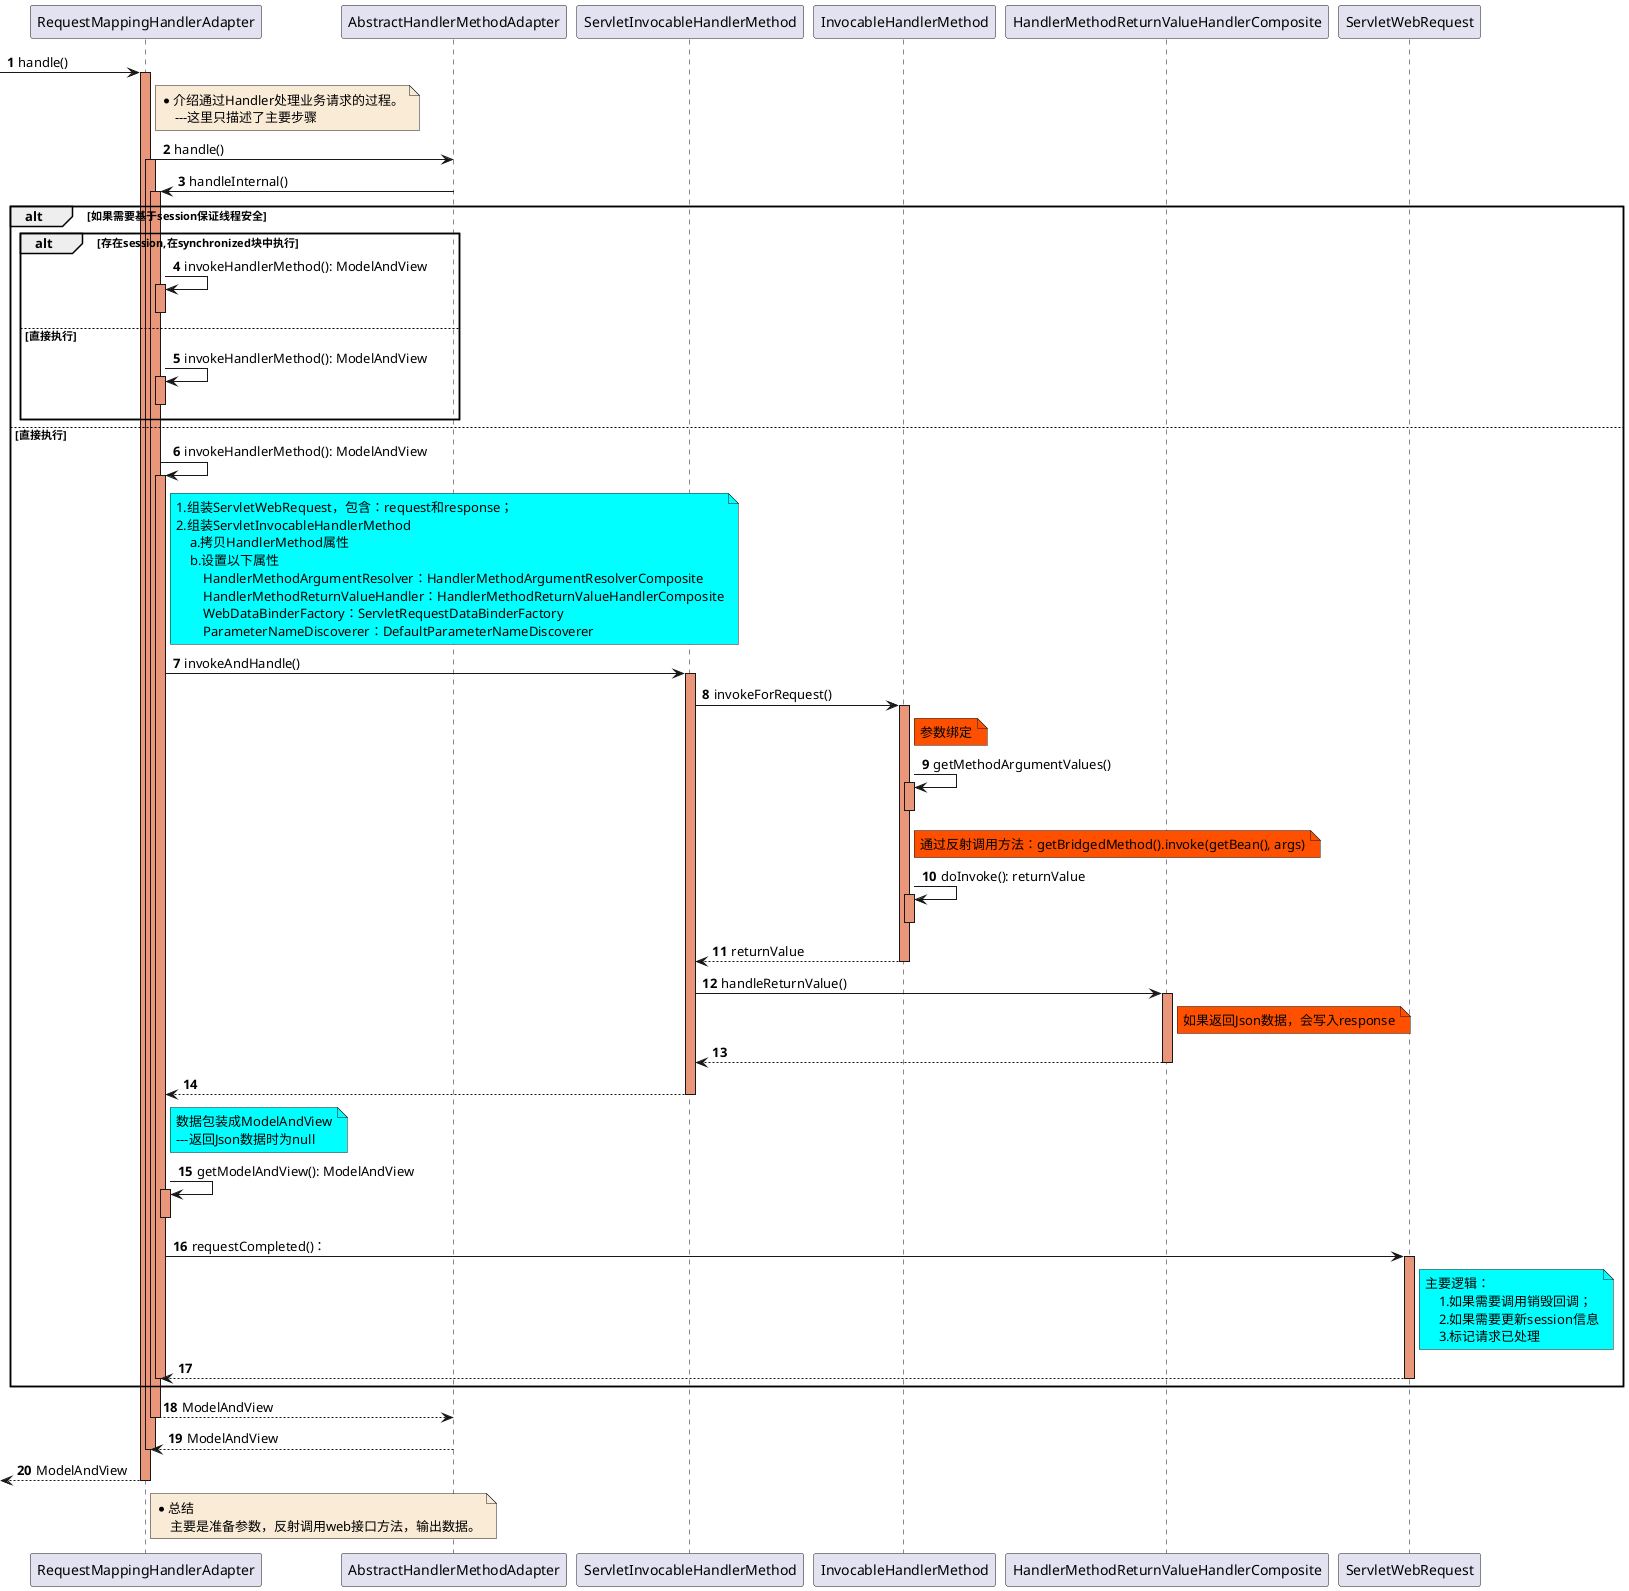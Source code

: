 @startuml
autonumber

-> RequestMappingHandlerAdapter: handle()
activate RequestMappingHandlerAdapter #DarkSalmon

    note right of RequestMappingHandlerAdapter #FAEBD7
        *介绍通过Handler处理业务请求的过程。
            ---这里只描述了主要步骤
    end note

    RequestMappingHandlerAdapter -> AbstractHandlerMethodAdapter : handle()
    activate RequestMappingHandlerAdapter #DarkSalmon

        AbstractHandlerMethodAdapter -> RequestMappingHandlerAdapter : handleInternal()
        activate RequestMappingHandlerAdapter #DarkSalmon

            alt 如果需要基于session保证线程安全
                alt 存在session,在synchronized块中执行

                    RequestMappingHandlerAdapter -> RequestMappingHandlerAdapter : invokeHandlerMethod(): ModelAndView
                    activate RequestMappingHandlerAdapter #DarkSalmon
                    deactivate RequestMappingHandlerAdapter

                else 直接执行

                    RequestMappingHandlerAdapter -> RequestMappingHandlerAdapter : invokeHandlerMethod(): ModelAndView
                    activate RequestMappingHandlerAdapter #DarkSalmon
                    deactivate RequestMappingHandlerAdapter

                end
            else 直接执行
                RequestMappingHandlerAdapter -> RequestMappingHandlerAdapter : invokeHandlerMethod(): ModelAndView
                activate RequestMappingHandlerAdapter #DarkSalmon
                    note right of RequestMappingHandlerAdapter #aqua
                        1.组装ServletWebRequest，包含：request和response；
                        2.组装ServletInvocableHandlerMethod
                            a.拷贝HandlerMethod属性
                            b.设置以下属性
                                HandlerMethodArgumentResolver：HandlerMethodArgumentResolverComposite
                                HandlerMethodReturnValueHandler：HandlerMethodReturnValueHandlerComposite
                                WebDataBinderFactory：ServletRequestDataBinderFactory
                                ParameterNameDiscoverer：DefaultParameterNameDiscoverer
                    end note

                    RequestMappingHandlerAdapter -> ServletInvocableHandlerMethod : invokeAndHandle()
                    activate ServletInvocableHandlerMethod #DarkSalmon
                        ServletInvocableHandlerMethod -> InvocableHandlerMethod :invokeForRequest()
                        activate InvocableHandlerMethod #DarkSalmon

                            note right of InvocableHandlerMethod #FF5000
                                参数绑定
                            end note
                            InvocableHandlerMethod -> InvocableHandlerMethod :getMethodArgumentValues()
                            activate InvocableHandlerMethod #DarkSalmon
                            deactivate InvocableHandlerMethod


                            note right of InvocableHandlerMethod #FF5000
                                通过反射调用方法：getBridgedMethod().invoke(getBean(), args)
                            end note
                            InvocableHandlerMethod -> InvocableHandlerMethod :doInvoke(): returnValue
                            activate InvocableHandlerMethod #DarkSalmon
                            deactivate InvocableHandlerMethod

                        InvocableHandlerMethod --> ServletInvocableHandlerMethod : returnValue
                        deactivate InvocableHandlerMethod

                        ServletInvocableHandlerMethod -> HandlerMethodReturnValueHandlerComposite : handleReturnValue()
                        activate HandlerMethodReturnValueHandlerComposite #DarkSalmon
                            note right of HandlerMethodReturnValueHandlerComposite #FF5000
                                如果返回Json数据，会写入response
                            end note
                        HandlerMethodReturnValueHandlerComposite --> ServletInvocableHandlerMethod
                        deactivate HandlerMethodReturnValueHandlerComposite

                    ServletInvocableHandlerMethod --> RequestMappingHandlerAdapter
                    deactivate ServletInvocableHandlerMethod

                    note right of RequestMappingHandlerAdapter #aqua
                        数据包装成ModelAndView
                        ---返回Json数据时为null
                    end note

                    RequestMappingHandlerAdapter -> RequestMappingHandlerAdapter : getModelAndView(): ModelAndView
                    activate RequestMappingHandlerAdapter #DarkSalmon
                    deactivate RequestMappingHandlerAdapter


                    RequestMappingHandlerAdapter -> ServletWebRequest : requestCompleted()：
                    activate ServletWebRequest #DarkSalmon
                        note right of ServletWebRequest #aqua
                            主要逻辑：
                                1.如果需要调用销毁回调；
                                2.如果需要更新session信息
                                3.标记请求已处理
                        end note
                    ServletWebRequest --> RequestMappingHandlerAdapter
                    deactivate ServletWebRequest
                deactivate RequestMappingHandlerAdapter
            end

        RequestMappingHandlerAdapter --> AbstractHandlerMethodAdapter : ModelAndView
        deactivate RequestMappingHandlerAdapter

    AbstractHandlerMethodAdapter --> RequestMappingHandlerAdapter : ModelAndView
    deactivate RequestMappingHandlerAdapter






<-- RequestMappingHandlerAdapter : ModelAndView
deactivate RequestMappingHandlerAdapter

note right of RequestMappingHandlerAdapter #FAEBD7
    *总结
        主要是准备参数，反射调用web接口方法，输出数据。
end note

@enduml